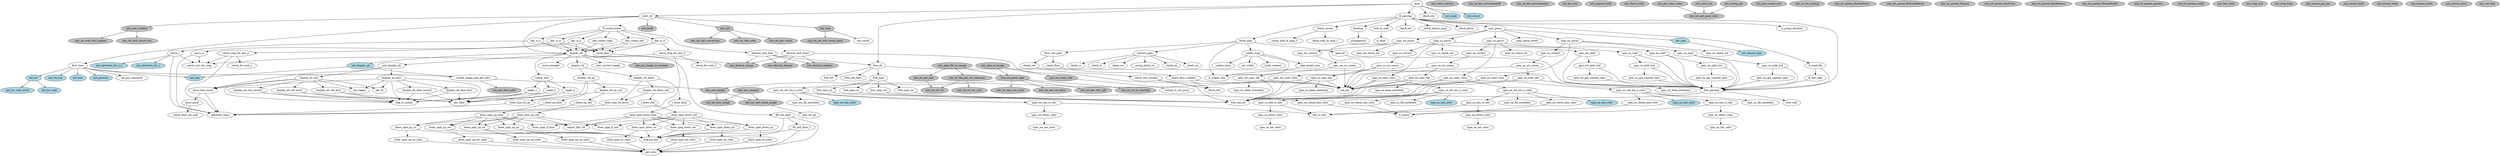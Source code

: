 digraph callgraph {
"abs_dble" [];
"abs_flt" [];
"absolute_value" [];
"adjust_line_3d" [];
"angle_1" [];
"angle_3" [];
"angle_4" [];
"build_content" [];
"build_map" [];
"calcul_corr_for_step" [];
"calcul_step_for_key_a" [];
"calcul_step_for_key_d" [];
"check_ceil" [];
"check_ceil_content" [];
"check_corner" [];
"check_ea" [];
"check_env" [];
"check_ext" [];
"check_floor" [];
"check_floor_content" [];
"check_for_wall_a" [];
"check_for_wall_d" [];
"check_letters_map" [];
"check_lines_hit_wall" [];
"check_nbr" [];
"check_no" [];
"check_perso" [];
"check_so" [];
"check_tx" [];
"check_wall_in_map_1" [];
"check_wall_in_map_2" [];
"check_we" [];
"create_image_and_get_adrr" [];
"create_map" [];
"deg_to_radian" [];
"destroy_and_free" [];
"destroy_and_free2" [];
"display_3d" [];
"display_3d_down" [];
"display_3d_down_red" [];
"display_3d_up" [];
"display_3d_up_red" [];
"display_all" [];
"display_all_blue" [];
"display_all_blue_first" [];
"display_all_blue_second" [];
"display_all_red" [];
"display_all_red_first" [];
"display_all_red_second" [];
"display_all_red_third" [];
"draw_line_3d_down" [];
"draw_line_3d_up" [];
"draw_line_vision" [];
"draw_pixel" [];
"draw_xpm_down_blue" [];
"draw_xpm_down_ea" [];
"draw_xpm_down_no" [];
"draw_xpm_down_red" [];
"draw_xpm_down_so" [];
"draw_xpm_down_we" [];
"draw_xpm_ea_color" [];
"draw_xpm_if_blue" [];
"draw_xpm_if_red" [];
"draw_xpm_no_color" [];
"draw_xpm_so_color" [];
"draw_xpm_up_blue" [];
"draw_xpm_up_ea" [];
"draw_xpm_up_ea_color" [];
"draw_xpm_up_no" [];
"draw_xpm_up_no_color" [];
"draw_xpm_up_red" [];
"draw_xpm_up_so" [];
"draw_xpm_up_so_color" [];
"draw_xpm_up_we" [];
"draw_xpm_up_we_color" [];
"draw_xpm_we_color" [];
"fill_ceil_floor" [];
"fill_ceil_floor_2" [];
"first_time" [];
"flooding" [];
"floor_ceil_part" [];
"free_all" [];
"free_ceil_floor" [];
"free_fov" [];
"free_parsing" [];
"free_tab_str" [];
"free_wall" [];
"free_xpm" [];
"free_xpm_ea" [];
"free_xpm_no" [];
"free_xpm_so" [];
"free_xpm_we" [];
"ft_buf_read" [];
"ft_event_listen" [];
"ft_parsing" [];
"ft_read_file" [];
"get_color" [];
"hex_to_dec" [];
"hole_in_wall" [];
"i_draw_blue" [];
"i_draw_red" [];
"i_draw_up_blue" [];
"i_draw_up_red" [];
"img_pix_put" [];
"init_3d_line" [ style=filled fontcolor=black fillcolor=lightblue];
"init_direction_for_s" [ style=filled fontcolor=black fillcolor=lightblue];
"init_direction_for_s_2" [ style=filled fontcolor=black fillcolor=lightblue];
"init_display_all" [ style=filled fontcolor=black fillcolor=lightblue];
"init_fov" [ style=filled fontcolor=black fillcolor=lightblue];
"init_fov_wall" [ style=filled fontcolor=black fillcolor=lightblue];
"init_fov_wall_witch" [ style=filled fontcolor=black fillcolor=lightblue];
"init_img" [ style=filled fontcolor=black fillcolor=lightblue];
"init_line" [ style=filled fontcolor=black fillcolor=lightblue];
"init_main" [ style=filled fontcolor=black fillcolor=lightblue];
"init_position" [ style=filled fontcolor=black fillcolor=lightblue];
"init_second_xpm" [ style=filled fontcolor=black fillcolor=lightblue];
"init_struct" [ style=filled fontcolor=black fillcolor=lightblue];
"init_xpm" [ style=filled fontcolor=black fillcolor=lightblue];
"is_empty_line" [];
"is_fault" [];
"is_propa_finished" [];
"is_space" [];
"key_is_a" [];
"key_is_d" [];
"key_is_s" [];
"key_is_w" [];
"key_rotate_left" [];
"key_rotate_right" [];
"last_correct_toggle" [];
"main" [];
"mid_display_all" [];
"mlx_clear_window" [ style=filled fontcolor=black fillcolor=gray];
"mlx_destroy_display" [ style=filled fontcolor=black fillcolor=gray];
"mlx_destroy_image" [ style=filled fontcolor=black fillcolor=gray];
"mlx_destroy_window" [ style=filled fontcolor=black fillcolor=gray];
"mlx_do_key_autorepeatoff" [ style=filled fontcolor=black fillcolor=gray];
"mlx_do_key_autorepeaton" [ style=filled fontcolor=black fillcolor=gray];
"mlx_do_sync" [ style=filled fontcolor=black fillcolor=gray];
"mlx_expose_hook" [ style=filled fontcolor=black fillcolor=gray];
"mlx_flush_event" [ style=filled fontcolor=black fillcolor=gray];
"mlx_get_color_value" [ style=filled fontcolor=black fillcolor=gray];
"mlx_get_data_addr" [ style=filled fontcolor=black fillcolor=gray];
"mlx_get_screen_size" [ style=filled fontcolor=black fillcolor=gray];
"mlx_hook" [ style=filled fontcolor=black fillcolor=gray];
"mlx_init" [ style=filled fontcolor=black fillcolor=gray];
"mlx_int_anti_resize_win" [ style=filled fontcolor=black fillcolor=gray];
"mlx_int_deal_shm" [ style=filled fontcolor=black fillcolor=gray];
"mlx_int_do_nothing" [ style=filled fontcolor=black fillcolor=gray];
"mlx_int_file_get_rid_comment" [ style=filled fontcolor=black fillcolor=gray];
"mlx_int_get_col_name" [ style=filled fontcolor=black fillcolor=gray];
"mlx_int_get_good_color" [ style=filled fontcolor=black fillcolor=gray];
"mlx_int_get_line" [ style=filled fontcolor=black fillcolor=gray];
"mlx_int_get_text_rgb" [ style=filled fontcolor=black fillcolor=gray];
"mlx_int_get_visual" [ style=filled fontcolor=black fillcolor=gray];
"mlx_int_new_image" [ style=filled fontcolor=black fillcolor=gray];
"mlx_int_new_xshm_image" [ style=filled fontcolor=black fillcolor=gray];
"mlx_int_param_ButtonPress" [ style=filled fontcolor=black fillcolor=gray];
"mlx_int_param_ButtonRelease" [ style=filled fontcolor=black fillcolor=gray];
"mlx_int_param_Expose" [ style=filled fontcolor=black fillcolor=gray];
"mlx_int_param_KeyPress" [ style=filled fontcolor=black fillcolor=gray];
"mlx_int_param_KeyRelease" [ style=filled fontcolor=black fillcolor=gray];
"mlx_int_param_MotionNotify" [ style=filled fontcolor=black fillcolor=gray];
"mlx_int_param_generic" [ style=filled fontcolor=black fillcolor=gray];
"mlx_int_param_undef" [ style=filled fontcolor=black fillcolor=gray];
"mlx_int_parse_xpm" [ style=filled fontcolor=black fillcolor=gray];
"mlx_int_rgb_conversion" [ style=filled fontcolor=black fillcolor=gray];
"mlx_int_set_win_event_mask" [ style=filled fontcolor=black fillcolor=gray];
"mlx_int_static_line" [ style=filled fontcolor=black fillcolor=gray];
"mlx_int_str_str" [ style=filled fontcolor=black fillcolor=gray];
"mlx_int_str_str_cote" [ style=filled fontcolor=black fillcolor=gray];
"mlx_int_str_to_wordtab" [ style=filled fontcolor=black fillcolor=gray];
"mlx_int_wait_first_expose" [ style=filled fontcolor=black fillcolor=gray];
"mlx_int_xpm_set_pixel" [ style=filled fontcolor=black fillcolor=gray];
"mlx_key_hook" [ style=filled fontcolor=black fillcolor=gray];
"mlx_loop" [ style=filled fontcolor=black fillcolor=gray];
"mlx_loop_end" [ style=filled fontcolor=black fillcolor=gray];
"mlx_loop_hook" [ style=filled fontcolor=black fillcolor=gray];
"mlx_mouse_get_pos" [ style=filled fontcolor=black fillcolor=gray];
"mlx_mouse_hide" [ style=filled fontcolor=black fillcolor=gray];
"mlx_mouse_hook" [ style=filled fontcolor=black fillcolor=gray];
"mlx_mouse_move" [ style=filled fontcolor=black fillcolor=gray];
"mlx_mouse_show" [ style=filled fontcolor=black fillcolor=gray];
"mlx_new_image" [ style=filled fontcolor=black fillcolor=gray];
"mlx_new_image2" [ style=filled fontcolor=black fillcolor=gray];
"mlx_new_window" [ style=filled fontcolor=black fillcolor=gray];
"mlx_pixel_put" [ style=filled fontcolor=black fillcolor=gray];
"mlx_put_image_to_window" [ style=filled fontcolor=black fillcolor=gray];
"mlx_set_font" [ style=filled fontcolor=black fillcolor=gray];
"mlx_string_put" [ style=filled fontcolor=black fillcolor=gray];
"mlx_xpm_file_to_image" [ style=filled fontcolor=black fillcolor=gray];
"mlx_xpm_to_image" [ style=filled fontcolor=black fillcolor=gray];
"move_s" [];
"move_straight" [];
"move_w" [];
"open_fd" [];
"propagation" [];
"realloc_lines" [];
"reset_img" [];
"rotate_new" [];
"set_pos_character" [];
"set_toggle" [];
"set_width" [];
"shm_att_pb" [];
"skip_empty_line" [];
"start_3d" [];
"strlcpy_is_not_posix" [];
"tab_len" [];
"texture_part" [];
"win_count" [];
"wrong_letter_tx" [];
"xpm_check_width" [];
"xpm_ea_check_line_color" [];
"xpm_ea_check_wh" [];
"xpm_ea_copy_tab" [];
"xpm_ea_correct" [];
"xpm_ea_fill_metadata" [];
"xpm_ea_get_content_xpm" [];
"xpm_ea_hex_to_dec" [];
"xpm_ea_init_color" [ style=filled fontcolor=black fillcolor=lightblue];
"xpm_ea_keep_metadata" [];
"xpm_ea_letter_color" [];
"xpm_ea_parse" [];
"xpm_ea_read" [];
"xpm_ea_read_1line" [];
"xpm_ea_set_color" [];
"xpm_ea_set_len_n_color" [];
"xpm_ea_split_buf" [];
"xpm_ea_wo_comm" [];
"xpm_no_check_line_color" [];
"xpm_no_check_wh" [];
"xpm_no_copy_tab" [];
"xpm_no_correct" [];
"xpm_no_fill_metadata" [];
"xpm_no_get_content_xpm" [];
"xpm_no_hex_to_dec" [];
"xpm_no_init_color" [ style=filled fontcolor=black fillcolor=lightblue];
"xpm_no_keep_metadata" [];
"xpm_no_letter_color" [];
"xpm_no_parse" [];
"xpm_no_read" [];
"xpm_no_read_1line" [];
"xpm_no_set_color" [];
"xpm_no_set_len_n_color" [];
"xpm_no_split_buf" [];
"xpm_no_wo_comm" [];
"xpm_parse" [];
"xpm_so_check_line_color" [];
"xpm_so_check_wh" [];
"xpm_so_copy_tab" [];
"xpm_so_correct" [];
"xpm_so_fill_metadata" [];
"xpm_so_get_content_xpm" [];
"xpm_so_hex_to_dec" [];
"xpm_so_init_color" [ style=filled fontcolor=black fillcolor=lightblue];
"xpm_so_keep_metadata" [];
"xpm_so_letter_color" [];
"xpm_so_parse" [];
"xpm_so_read" [];
"xpm_so_read_1line" [];
"xpm_so_set_color" [];
"xpm_so_set_len_n_color" [];
"xpm_so_split_buf" [];
"xpm_so_wo_comm" [];
"xpm_we_check_line_color" [];
"xpm_we_check_wh" [];
"xpm_we_copy_tab" [];
"xpm_we_correct" [];
"xpm_we_fill_metadata" [];
"xpm_we_get_content_xpm" [];
"xpm_we_hex_to_dec" [];
"xpm_we_init_color" [ style=filled fontcolor=black fillcolor=lightblue];
"xpm_we_keep_metadata" [];
"xpm_we_letter_color" [];
"xpm_we_parse" [];
"xpm_we_read" [];
"xpm_we_read_1line" [];
"xpm_we_set_color" [];
"xpm_we_set_len_n_color" [];
"xpm_we_split_buf" [];
"xpm_we_wo_comm" [];
"angle_1" -> "abs_dble" [style=solid];
"angle_1" -> "deg_to_radian" [style=solid];
"angle_3" -> "abs_dble" [style=solid];
"angle_3" -> "deg_to_radian" [style=solid];
"angle_4" -> "abs_dble" [style=solid];
"angle_4" -> "deg_to_radian" [style=solid];
"build_map" -> "create_map" [style=solid];
"build_map" -> "floor_ceil_part" [style=solid];
"build_map" -> "is_empty_line" [style=solid];
"build_map" -> "open_fd" [style=solid];
"build_map" -> "texture_part" [style=solid];
"calcul_step_for_key_a" -> "absolute_value" [style=solid];
"calcul_step_for_key_a" -> "calcul_corr_for_step" [style=solid];
"calcul_step_for_key_a" -> "check_for_wall_a" [style=solid];
"calcul_step_for_key_d" -> "absolute_value" [style=solid];
"calcul_step_for_key_d" -> "calcul_corr_for_step" [style=solid];
"calcul_step_for_key_d" -> "check_for_wall_d" [style=solid];
"check_ceil" -> "check_ceil_content" [style=solid];
"check_ceil_content" -> "check_nbr" [style=solid];
"check_ceil_content" -> "tab_len" [style=solid];
"check_corner" -> "check_wall_in_map_1" [style=solid];
"check_corner" -> "check_wall_in_map_2" [style=solid];
"check_floor" -> "check_floor_content" [style=solid];
"check_floor_content" -> "check_nbr" [style=solid];
"check_floor_content" -> "tab_len" [style=solid];
"create_image_and_get_adrr" -> "mlx_get_data_addr" [style=solid style=filled fontcolor=black fillcolor=gray];
"create_image_and_get_adrr" -> "mlx_new_image" [style=solid style=filled fontcolor=black fillcolor=gray];
"create_map" -> "build_content" [style=solid];
"create_map" -> "is_empty_line" [style=solid];
"create_map" -> "realloc_lines" [style=solid];
"create_map" -> "set_width" [style=solid];
"create_map" -> "skip_empty_line" [style=solid];
"destroy_and_free" -> "free_all" [style=solid];
"destroy_and_free" -> "mlx_destroy_display" [style=solid style=filled fontcolor=black fillcolor=gray];
"destroy_and_free" -> "mlx_destroy_image" [style=solid style=filled fontcolor=black fillcolor=gray];
"destroy_and_free" -> "mlx_destroy_window" [style=solid style=filled fontcolor=black fillcolor=gray];
"destroy_and_free2" -> "free_tab_str" [style=solid];
"destroy_and_free2" -> "mlx_destroy_display" [style=solid style=filled fontcolor=black fillcolor=gray];
"destroy_and_free2" -> "mlx_destroy_image" [style=solid style=filled fontcolor=black fillcolor=gray];
"destroy_and_free2" -> "mlx_destroy_window" [style=solid style=filled fontcolor=black fillcolor=gray];
"display_3d" -> "display_3d_down" [style=solid];
"display_3d" -> "display_3d_up" [style=solid];
"display_3d_down" -> "display_3d_down_red" [style=solid];
"display_3d_down" -> "draw_line_3d_down" [style=solid];
"display_3d_down" -> "i_draw_blue" [style=solid];
"display_3d_down_red" -> "draw_line_3d_down" [style=solid];
"display_3d_down_red" -> "i_draw_red" [style=solid];
"display_3d_up" -> "display_3d_up_red" [style=solid];
"display_3d_up" -> "draw_line_3d_up" [style=solid];
"display_3d_up" -> "i_draw_up_blue" [style=solid];
"display_3d_up_red" -> "draw_line_3d_up" [style=solid];
"display_3d_up_red" -> "i_draw_up_red" [style=solid];
"display_all" -> "display_3d" [style=solid];
"display_all" -> "fill_ceil_floor" [style=solid];
"display_all" -> "init_display_all" [style=solid style=filled fontcolor=black fillcolor=lightblue];
"display_all" -> "last_correct_toggle" [style=solid];
"display_all" -> "mid_display_all" [style=solid];
"display_all" -> "mlx_put_image_to_window" [style=solid style=filled fontcolor=black fillcolor=gray];
"display_all" -> "move_straight" [style=solid];
"display_all" -> "rotate_new" [style=solid];
"display_all_blue" -> "abs_dble" [style=solid];
"display_all_blue" -> "abs_flt" [style=solid];
"display_all_blue" -> "deg_to_radian" [style=solid];
"display_all_blue" -> "display_all_blue_first" [style=solid];
"display_all_blue" -> "display_all_blue_second" [style=solid];
"display_all_blue" -> "draw_line_vision" [style=solid];
"display_all_blue" -> "set_toggle" [style=solid];
"display_all_blue_first" -> "abs_dble" [style=solid];
"display_all_blue_first" -> "deg_to_radian" [style=solid];
"display_all_blue_second" -> "abs_dble" [style=solid];
"display_all_blue_second" -> "deg_to_radian" [style=solid];
"display_all_red" -> "abs_flt" [style=solid];
"display_all_red" -> "deg_to_radian" [style=solid];
"display_all_red" -> "display_all_red_first" [style=solid];
"display_all_red" -> "display_all_red_second" [style=solid];
"display_all_red" -> "display_all_red_third" [style=solid];
"display_all_red" -> "draw_line_vision" [style=solid];
"display_all_red" -> "set_toggle" [style=solid];
"display_all_red_first" -> "abs_dble" [style=solid];
"display_all_red_first" -> "deg_to_radian" [style=solid];
"display_all_red_second" -> "abs_dble" [style=solid];
"display_all_red_second" -> "deg_to_radian" [style=solid];
"display_all_red_third" -> "abs_dble" [style=solid];
"display_all_red_third" -> "deg_to_radian" [style=solid];
"draw_line_3d_down" -> "absolute_value" [style=solid];
"draw_line_3d_up" -> "absolute_value" [style=solid];
"draw_line_vision" -> "absolute_value" [style=solid];
"draw_line_vision" -> "draw_pixel" [style=solid];
"draw_pixel" -> "check_lines_hit_wall" [style=solid];
"draw_xpm_down_blue" -> "adjust_line_3d" [style=solid];
"draw_xpm_down_blue" -> "draw_xpm_down_ea" [style=solid];
"draw_xpm_down_blue" -> "draw_xpm_down_no" [style=solid];
"draw_xpm_down_blue" -> "draw_xpm_down_so" [style=solid];
"draw_xpm_down_blue" -> "draw_xpm_down_we" [style=solid];
"draw_xpm_down_blue" -> "draw_xpm_if_blue" [style=solid];
"draw_xpm_down_ea" -> "draw_xpm_ea_color" [style=solid];
"draw_xpm_down_ea" -> "img_pix_put" [style=solid];
"draw_xpm_down_no" -> "draw_xpm_no_color" [style=solid];
"draw_xpm_down_no" -> "img_pix_put" [style=solid];
"draw_xpm_down_red" -> "adjust_line_3d" [style=solid];
"draw_xpm_down_red" -> "draw_xpm_down_ea" [style=solid];
"draw_xpm_down_red" -> "draw_xpm_down_no" [style=solid];
"draw_xpm_down_red" -> "draw_xpm_down_so" [style=solid];
"draw_xpm_down_red" -> "draw_xpm_down_we" [style=solid];
"draw_xpm_down_red" -> "draw_xpm_if_red" [style=solid];
"draw_xpm_down_so" -> "draw_xpm_so_color" [style=solid];
"draw_xpm_down_so" -> "img_pix_put" [style=solid];
"draw_xpm_down_we" -> "draw_xpm_we_color" [style=solid];
"draw_xpm_down_we" -> "img_pix_put" [style=solid];
"draw_xpm_ea_color" -> "get_color" [style=solid];
"draw_xpm_no_color" -> "get_color" [style=solid];
"draw_xpm_so_color" -> "get_color" [style=solid];
"draw_xpm_up_blue" -> "adjust_line_3d" [style=solid];
"draw_xpm_up_blue" -> "draw_xpm_if_blue" [style=solid];
"draw_xpm_up_blue" -> "draw_xpm_up_ea" [style=solid];
"draw_xpm_up_blue" -> "draw_xpm_up_no" [style=solid];
"draw_xpm_up_blue" -> "draw_xpm_up_so" [style=solid];
"draw_xpm_up_blue" -> "draw_xpm_up_we" [style=solid];
"draw_xpm_up_ea" -> "draw_xpm_up_ea_color" [style=solid];
"draw_xpm_up_ea" -> "img_pix_put" [style=solid];
"draw_xpm_up_ea_color" -> "get_color" [style=solid];
"draw_xpm_up_no" -> "draw_xpm_up_no_color" [style=solid];
"draw_xpm_up_no" -> "img_pix_put" [style=solid];
"draw_xpm_up_no_color" -> "get_color" [style=solid];
"draw_xpm_up_red" -> "adjust_line_3d" [style=solid];
"draw_xpm_up_red" -> "draw_xpm_if_red" [style=solid];
"draw_xpm_up_red" -> "draw_xpm_up_ea" [style=solid];
"draw_xpm_up_red" -> "draw_xpm_up_no" [style=solid];
"draw_xpm_up_red" -> "draw_xpm_up_so" [style=solid];
"draw_xpm_up_red" -> "draw_xpm_up_we" [style=solid];
"draw_xpm_up_so" -> "draw_xpm_up_so_color" [style=solid];
"draw_xpm_up_so" -> "img_pix_put" [style=solid];
"draw_xpm_up_so_color" -> "get_color" [style=solid];
"draw_xpm_up_we" -> "draw_xpm_up_we_color" [style=solid];
"draw_xpm_up_we" -> "img_pix_put" [style=solid];
"draw_xpm_up_we_color" -> "get_color" [style=solid];
"draw_xpm_we_color" -> "get_color" [style=solid];
"fill_ceil_floor" -> "fill_ceil_floor_2" [style=solid];
"fill_ceil_floor" -> "get_color" [style=solid];
"fill_ceil_floor" -> "img_pix_put" [style=solid];
"fill_ceil_floor_2" -> "get_color" [style=solid];
"fill_ceil_floor_2" -> "img_pix_put" [style=solid];
"first_time" -> "create_image_and_get_adrr" [style=solid];
"first_time" -> "init_3d_line" [style=solid style=filled fontcolor=black fillcolor=lightblue];
"first_time" -> "init_fov" [style=solid style=filled fontcolor=black fillcolor=lightblue];
"first_time" -> "init_img" [style=solid style=filled fontcolor=black fillcolor=lightblue];
"first_time" -> "init_line" [style=solid style=filled fontcolor=black fillcolor=lightblue];
"first_time" -> "init_position" [style=solid style=filled fontcolor=black fillcolor=lightblue];
"first_time" -> "set_pos_character" [style=solid];
"flooding" -> "propagation" [style=solid];
"floor_ceil_part" -> "check_ceil" [style=solid];
"floor_ceil_part" -> "check_floor" [style=solid];
"free_all" -> "free_ceil_floor" [style=solid];
"free_all" -> "free_fov" [style=solid];
"free_all" -> "free_parsing" [style=solid];
"free_all" -> "free_xpm" [style=solid];
"free_parsing" -> "free_tab_str" [style=solid];
"free_parsing" -> "free_wall" [style=solid];
"free_xpm" -> "free_xpm_ea" [style=solid];
"free_xpm" -> "free_xpm_no" [style=solid];
"free_xpm" -> "free_xpm_so" [style=solid];
"free_xpm" -> "free_xpm_we" [style=solid];
"free_xpm_ea" -> "free_tab_str" [style=solid];
"free_xpm_no" -> "free_tab_str" [style=solid];
"free_xpm_so" -> "free_tab_str" [style=solid];
"free_xpm_we" -> "free_tab_str" [style=solid];
"ft_buf_read" -> "free_parsing" [style=solid];
"ft_event_listen" -> "destroy_and_free" [style=solid];
"ft_event_listen" -> "key_is_a" [style=solid];
"ft_event_listen" -> "key_is_d" [style=solid];
"ft_event_listen" -> "key_is_s" [style=solid];
"ft_event_listen" -> "key_is_w" [style=solid];
"ft_event_listen" -> "key_rotate_left" [style=solid];
"ft_event_listen" -> "key_rotate_right" [style=solid];
"ft_parsing" -> "build_map" [style=solid];
"ft_parsing" -> "check_corner" [style=solid];
"ft_parsing" -> "check_ext" [style=solid];
"ft_parsing" -> "check_letters_map" [style=solid];
"ft_parsing" -> "check_perso" [style=solid];
"ft_parsing" -> "flooding" [style=solid];
"ft_parsing" -> "free_parsing" [style=solid];
"ft_parsing" -> "ft_read_file" [style=solid];
"ft_parsing" -> "hole_in_wall" [style=solid];
"ft_parsing" -> "is_propa_finished" [style=solid];
"ft_parsing" -> "xpm_parse" [style=solid];
"ft_read_file" -> "free_parsing" [style=solid];
"ft_read_file" -> "ft_buf_read" [style=solid];
"hole_in_wall" -> "is_fault" [style=solid];
"i_draw_blue" -> "draw_xpm_down_blue" [style=solid];
"i_draw_red" -> "draw_xpm_down_red" [style=solid];
"i_draw_up_blue" -> "draw_xpm_up_blue" [style=solid];
"i_draw_up_red" -> "draw_xpm_up_red" [style=solid];
"init_display_all" -> "create_image_and_get_adrr" [style=solid style=filled fontcolor=black fillcolor=lightblue];
"init_display_all" -> "init_img" [style=solid style=filled fontcolor=black fillcolor=lightblue];
"init_fov" -> "init_fov_wall" [style=solid style=filled fontcolor=black fillcolor=lightblue];
"init_fov" -> "init_fov_wall_witch" [style=solid style=filled fontcolor=black fillcolor=lightblue];
"init_xpm" -> "init_second_xpm" [style=solid style=filled fontcolor=black fillcolor=lightblue];
"key_is_a" -> "calcul_step_for_key_a" [style=solid];
"key_is_a" -> "display_all" [style=solid];
"key_is_a" -> "reset_img" [style=solid];
"key_is_d" -> "calcul_step_for_key_d" [style=solid];
"key_is_d" -> "display_all" [style=solid];
"key_is_d" -> "reset_img" [style=solid];
"key_is_s" -> "display_all" [style=solid];
"key_is_s" -> "move_s" [style=solid];
"key_is_s" -> "reset_img" [style=solid];
"key_is_w" -> "display_all" [style=solid];
"key_is_w" -> "move_w" [style=solid];
"key_is_w" -> "reset_img" [style=solid];
"key_rotate_left" -> "display_all" [style=solid];
"key_rotate_left" -> "reset_img" [style=solid];
"key_rotate_right" -> "display_all" [style=solid];
"key_rotate_right" -> "reset_img" [style=solid];
"main" -> "check_env" [style=solid];
"main" -> "free_all" [style=solid];
"main" -> "ft_parsing" [style=solid];
"main" -> "init_main" [style=solid style=filled fontcolor=black fillcolor=lightblue];
"main" -> "init_struct" [style=solid style=filled fontcolor=black fillcolor=lightblue];
"main" -> "start_3d" [style=solid];
"mid_display_all" -> "display_all_blue" [style=solid];
"mid_display_all" -> "display_all_red" [style=solid];
"mid_display_all" -> "draw_line_vision" [style=solid];
"mlx_get_color_value" -> "mlx_int_get_good_color" [style=solid style=filled fontcolor=black fillcolor=gray];
"mlx_init" -> "mlx_int_deal_shm" [style=solid style=filled fontcolor=black fillcolor=gray];
"mlx_init" -> "mlx_int_get_visual" [style=solid style=filled fontcolor=black fillcolor=gray];
"mlx_init" -> "mlx_int_rgb_conversion" [style=solid style=filled fontcolor=black fillcolor=gray];
"mlx_int_file_get_rid_comment" -> "mlx_int_str_str" [style=solid style=filled fontcolor=black fillcolor=gray];
"mlx_int_file_get_rid_comment" -> "mlx_int_str_str_cote" [style=solid style=filled fontcolor=black fillcolor=gray];
"mlx_int_get_line" -> "mlx_int_str_str" [style=solid style=filled fontcolor=black fillcolor=gray];
"mlx_int_new_xshm_image" -> "shm_att_pb" [style=dotted style=filled fontcolor=black fillcolor=gray];
"mlx_int_parse_xpm" -> "mlx_int_get_col_name" [style=solid style=filled fontcolor=black fillcolor=gray];
"mlx_int_parse_xpm" -> "mlx_int_get_text_rgb" [style=solid style=filled fontcolor=black fillcolor=gray];
"mlx_int_parse_xpm" -> "mlx_int_str_to_wordtab" [style=solid style=filled fontcolor=black fillcolor=gray];
"mlx_int_parse_xpm" -> "mlx_int_xpm_set_pixel" [style=solid style=filled fontcolor=black fillcolor=gray];
"mlx_int_parse_xpm" -> "mlx_new_image" [style=solid style=filled fontcolor=black fillcolor=gray];
"mlx_int_static_line" -> "strlcpy_is_not_posix" [style=solid style=filled fontcolor=black fillcolor=gray];
"mlx_loop" -> "mlx_int_set_win_event_mask" [style=solid style=filled fontcolor=black fillcolor=gray];
"mlx_loop" -> "win_count" [style=solid style=filled fontcolor=black fillcolor=gray];
"mlx_new_image" -> "mlx_int_new_image" [style=solid style=filled fontcolor=black fillcolor=gray];
"mlx_new_image" -> "mlx_int_new_xshm_image" [style=solid style=filled fontcolor=black fillcolor=gray];
"mlx_new_image2" -> "mlx_int_new_image" [style=solid style=filled fontcolor=black fillcolor=gray];
"mlx_new_image2" -> "mlx_int_new_xshm_image" [style=solid style=filled fontcolor=black fillcolor=gray];
"mlx_new_window" -> "mlx_int_anti_resize_win" [style=solid style=filled fontcolor=black fillcolor=gray];
"mlx_new_window" -> "mlx_int_wait_first_expose" [style=solid style=filled fontcolor=black fillcolor=gray];
"mlx_pixel_put" -> "mlx_int_get_good_color" [style=solid style=filled fontcolor=black fillcolor=gray];
"mlx_string_put" -> "mlx_int_get_good_color" [style=solid style=filled fontcolor=black fillcolor=gray];
"mlx_xpm_file_to_image" -> "mlx_int_file_get_rid_comment" [style=solid style=filled fontcolor=black fillcolor=gray];
"mlx_xpm_file_to_image" -> "mlx_int_get_line" [style=dotted style=filled fontcolor=black fillcolor=gray];
"mlx_xpm_file_to_image" -> "mlx_int_parse_xpm" [style=solid style=filled fontcolor=black fillcolor=gray];
"mlx_xpm_to_image" -> "mlx_int_parse_xpm" [style=solid style=filled fontcolor=black fillcolor=gray];
"mlx_xpm_to_image" -> "mlx_int_static_line" [style=dotted style=filled fontcolor=black fillcolor=gray];
"move_s" -> "absolute_value" [style=solid];
"move_s" -> "calcul_corr_for_step" [style=solid];
"move_s" -> "init_direction_for_s" [style=solid style=filled fontcolor=black fillcolor=lightblue];
"move_s" -> "init_direction_for_s_2" [style=solid style=filled fontcolor=black fillcolor=lightblue];
"move_w" -> "absolute_value" [style=solid];
"move_w" -> "calcul_corr_for_step" [style=solid];
"open_fd" -> "free_parsing" [style=solid];
"reset_img" -> "mlx_destroy_image" [style=solid style=filled fontcolor=black fillcolor=gray];
"rotate_new" -> "angle_1" [style=solid];
"rotate_new" -> "angle_3" [style=solid];
"rotate_new" -> "angle_4" [style=solid];
"skip_empty_line" -> "is_empty_line" [style=solid];
"start_3d" -> "destroy_and_free2" [style=dotted];
"start_3d" -> "display_all" [style=solid];
"start_3d" -> "first_time" [style=solid];
"start_3d" -> "ft_event_listen" [style=dotted];
"start_3d" -> "mlx_hook" [style=solid style=filled fontcolor=black fillcolor=gray];
"start_3d" -> "mlx_init" [style=solid style=filled fontcolor=black fillcolor=gray];
"start_3d" -> "mlx_loop" [style=solid style=filled fontcolor=black fillcolor=gray];
"start_3d" -> "mlx_new_window" [style=solid style=filled fontcolor=black fillcolor=gray];
"texture_part" -> "check_ea" [style=solid];
"texture_part" -> "check_no" [style=solid];
"texture_part" -> "check_so" [style=solid];
"texture_part" -> "check_tx" [style=solid];
"texture_part" -> "check_we" [style=solid];
"texture_part" -> "wrong_letter_tx" [style=solid];
"xpm_ea_check_line_color" -> "is_space" [style=solid];
"xpm_ea_copy_tab" -> "free_tab_str" [style=solid];
"xpm_ea_copy_tab" -> "tab_len" [style=solid];
"xpm_ea_copy_tab" -> "xpm_ea_keep_metadata" [style=solid];
"xpm_ea_correct" -> "xpm_ea_wo_comm" [style=solid];
"xpm_ea_get_content_xpm" -> "free_parsing" [style=solid];
"xpm_ea_hex_to_dec" -> "hex_to_dec" [style=solid];
"xpm_ea_hex_to_dec" -> "xpm_ea_letter_color" [style=solid];
"xpm_ea_letter_color" -> "xpm_ea_set_color" [style=solid];
"xpm_ea_parse" -> "xpm_ea_check_wh" [style=solid];
"xpm_ea_parse" -> "xpm_ea_correct" [style=solid];
"xpm_ea_parse" -> "xpm_ea_read" [style=solid];
"xpm_ea_parse" -> "xpm_ea_read_1line" [style=solid];
"xpm_ea_read" -> "free_parsing" [style=solid];
"xpm_ea_read" -> "xpm_ea_split_buf" [style=solid];
"xpm_ea_read_1line" -> "free_tab_str" [style=solid];
"xpm_ea_read_1line" -> "tab_len" [style=solid];
"xpm_ea_read_1line" -> "xpm_ea_set_len_n_color" [style=solid];
"xpm_ea_set_len_n_color" -> "xpm_ea_check_line_color" [style=solid];
"xpm_ea_set_len_n_color" -> "xpm_ea_fill_metadata" [style=solid];
"xpm_ea_set_len_n_color" -> "xpm_ea_hex_to_dec" [style=solid];
"xpm_ea_set_len_n_color" -> "xpm_ea_init_color" [style=solid style=filled fontcolor=black fillcolor=lightblue];
"xpm_ea_split_buf" -> "free_parsing" [style=solid];
"xpm_ea_split_buf" -> "xpm_ea_get_content_xpm" [style=solid];
"xpm_ea_wo_comm" -> "tab_len" [style=solid];
"xpm_ea_wo_comm" -> "xpm_ea_copy_tab" [style=solid];
"xpm_no_check_line_color" -> "is_space" [style=solid];
"xpm_no_copy_tab" -> "free_tab_str" [style=solid];
"xpm_no_copy_tab" -> "tab_len" [style=solid];
"xpm_no_copy_tab" -> "xpm_no_keep_metadata" [style=solid];
"xpm_no_correct" -> "xpm_no_wo_comm" [style=solid];
"xpm_no_get_content_xpm" -> "free_parsing" [style=solid];
"xpm_no_hex_to_dec" -> "hex_to_dec" [style=solid];
"xpm_no_hex_to_dec" -> "xpm_no_letter_color" [style=solid];
"xpm_no_letter_color" -> "xpm_no_set_color" [style=solid];
"xpm_no_parse" -> "xpm_no_check_wh" [style=solid];
"xpm_no_parse" -> "xpm_no_correct" [style=solid];
"xpm_no_parse" -> "xpm_no_read" [style=solid];
"xpm_no_parse" -> "xpm_no_read_1line" [style=solid];
"xpm_no_read" -> "free_parsing" [style=solid];
"xpm_no_read" -> "xpm_no_split_buf" [style=solid];
"xpm_no_read_1line" -> "free_tab_str" [style=solid];
"xpm_no_read_1line" -> "tab_len" [style=solid];
"xpm_no_read_1line" -> "xpm_no_set_len_n_color" [style=solid];
"xpm_no_set_len_n_color" -> "xpm_no_check_line_color" [style=solid];
"xpm_no_set_len_n_color" -> "xpm_no_fill_metadata" [style=solid];
"xpm_no_set_len_n_color" -> "xpm_no_hex_to_dec" [style=solid];
"xpm_no_set_len_n_color" -> "xpm_no_init_color" [style=solid style=filled fontcolor=black fillcolor=lightblue];
"xpm_no_split_buf" -> "free_parsing" [style=solid];
"xpm_no_split_buf" -> "xpm_no_get_content_xpm" [style=solid];
"xpm_no_wo_comm" -> "tab_len" [style=solid];
"xpm_no_wo_comm" -> "xpm_no_copy_tab" [style=solid];
"xpm_parse" -> "init_xpm" [style=solid style=filled fontcolor=black fillcolor=lightblue];
"xpm_parse" -> "xpm_check_width" [style=solid];
"xpm_parse" -> "xpm_ea_parse" [style=solid];
"xpm_parse" -> "xpm_no_parse" [style=solid];
"xpm_parse" -> "xpm_so_parse" [style=solid];
"xpm_parse" -> "xpm_we_parse" [style=solid];
"xpm_so_check_line_color" -> "is_space" [style=solid];
"xpm_so_copy_tab" -> "free_tab_str" [style=solid];
"xpm_so_copy_tab" -> "tab_len" [style=solid];
"xpm_so_copy_tab" -> "xpm_so_keep_metadata" [style=solid];
"xpm_so_correct" -> "xpm_so_wo_comm" [style=solid];
"xpm_so_get_content_xpm" -> "free_parsing" [style=solid];
"xpm_so_hex_to_dec" -> "hex_to_dec" [style=solid];
"xpm_so_hex_to_dec" -> "xpm_so_letter_color" [style=solid];
"xpm_so_letter_color" -> "xpm_so_set_color" [style=solid];
"xpm_so_parse" -> "xpm_so_check_wh" [style=solid];
"xpm_so_parse" -> "xpm_so_correct" [style=solid];
"xpm_so_parse" -> "xpm_so_read" [style=solid];
"xpm_so_parse" -> "xpm_so_read_1line" [style=solid];
"xpm_so_read" -> "free_parsing" [style=solid];
"xpm_so_read" -> "xpm_so_split_buf" [style=solid];
"xpm_so_read_1line" -> "free_tab_str" [style=solid];
"xpm_so_read_1line" -> "tab_len" [style=solid];
"xpm_so_read_1line" -> "xpm_so_set_len_n_color" [style=solid];
"xpm_so_set_len_n_color" -> "xpm_so_check_line_color" [style=solid];
"xpm_so_set_len_n_color" -> "xpm_so_fill_metadata" [style=solid];
"xpm_so_set_len_n_color" -> "xpm_so_hex_to_dec" [style=solid];
"xpm_so_set_len_n_color" -> "xpm_so_init_color" [style=solid style=filled fontcolor=black fillcolor=lightblue];
"xpm_so_split_buf" -> "free_parsing" [style=solid];
"xpm_so_split_buf" -> "xpm_so_get_content_xpm" [style=solid];
"xpm_so_wo_comm" -> "tab_len" [style=solid];
"xpm_so_wo_comm" -> "xpm_so_copy_tab" [style=solid];
"xpm_we_check_line_color" -> "is_space" [style=solid];
"xpm_we_copy_tab" -> "free_tab_str" [style=solid];
"xpm_we_copy_tab" -> "tab_len" [style=solid];
"xpm_we_copy_tab" -> "xpm_we_keep_metadata" [style=solid];
"xpm_we_correct" -> "xpm_we_wo_comm" [style=solid];
"xpm_we_get_content_xpm" -> "free_parsing" [style=solid];
"xpm_we_hex_to_dec" -> "hex_to_dec" [style=solid];
"xpm_we_hex_to_dec" -> "xpm_we_letter_color" [style=solid];
"xpm_we_letter_color" -> "xpm_we_set_color" [style=solid];
"xpm_we_parse" -> "xpm_we_check_wh" [style=solid];
"xpm_we_parse" -> "xpm_we_correct" [style=solid];
"xpm_we_parse" -> "xpm_we_read" [style=solid];
"xpm_we_parse" -> "xpm_we_read_1line" [style=solid];
"xpm_we_read" -> "free_parsing" [style=solid];
"xpm_we_read" -> "xpm_we_split_buf" [style=solid];
"xpm_we_read_1line" -> "free_tab_str" [style=solid];
"xpm_we_read_1line" -> "tab_len" [style=solid];
"xpm_we_read_1line" -> "xpm_we_set_len_n_color" [style=solid];
"xpm_we_set_len_n_color" -> "xpm_we_check_line_color" [style=solid];
"xpm_we_set_len_n_color" -> "xpm_we_fill_metadata" [style=solid];
"xpm_we_set_len_n_color" -> "xpm_we_hex_to_dec" [style=solid];
"xpm_we_set_len_n_color" -> "xpm_we_init_color" [style=solid style=filled fontcolor=black fillcolor=lightblue];
"xpm_we_split_buf" -> "free_parsing" [style=solid];
"xpm_we_split_buf" -> "xpm_we_get_content_xpm" [style=solid];
"xpm_we_wo_comm" -> "tab_len" [style=solid];
"xpm_we_wo_comm" -> "xpm_we_copy_tab" [style=solid];
}
